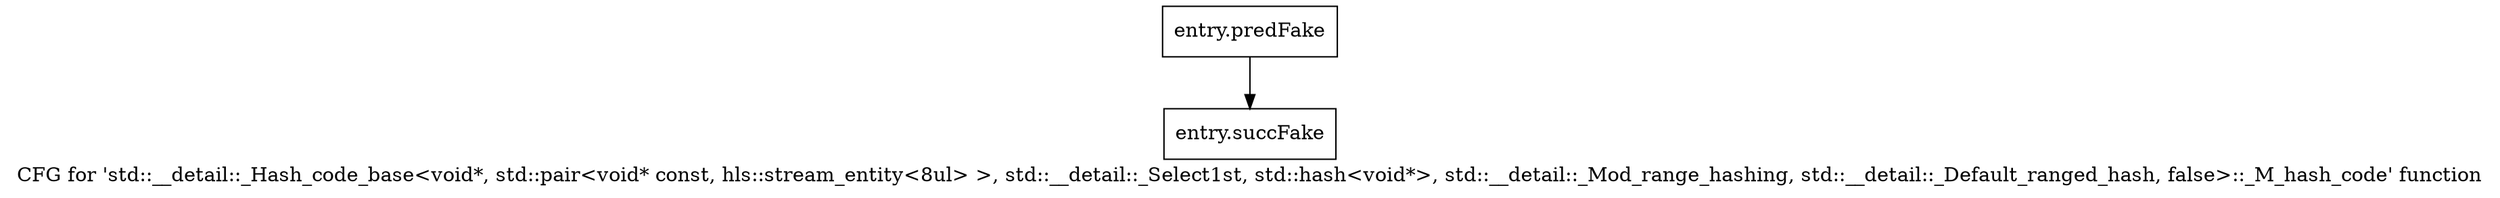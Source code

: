 digraph "CFG for 'std::__detail::_Hash_code_base\<void*, std::pair\<void* const, hls::stream_entity\<8ul\> \>, std::__detail::_Select1st, std::hash\<void*\>, std::__detail::_Mod_range_hashing, std::__detail::_Default_ranged_hash, false\>::_M_hash_code' function" {
	label="CFG for 'std::__detail::_Hash_code_base\<void*, std::pair\<void* const, hls::stream_entity\<8ul\> \>, std::__detail::_Select1st, std::hash\<void*\>, std::__detail::_Mod_range_hashing, std::__detail::_Default_ranged_hash, false\>::_M_hash_code' function";

	Node0x56f6e40 [shape=record,filename="",linenumber="",label="{entry.predFake}"];
	Node0x56f6e40 -> Node0x58c80a0[ callList="" memoryops="" filename="/tools/Xilinx/Vitis_HLS/2023.1/tps/lnx64/gcc-8.3.0/lib/gcc/x86_64-pc-linux-gnu/8.3.0/../../../../include/c++/8.3.0/bits/hashtable_policy.h" execusionnum="4"];
	Node0x58c80a0 [shape=record,filename="/tools/Xilinx/Vitis_HLS/2023.1/tps/lnx64/gcc-8.3.0/lib/gcc/x86_64-pc-linux-gnu/8.3.0/../../../../include/c++/8.3.0/bits/hashtable_policy.h",linenumber="1299",label="{entry.succFake}"];
}
